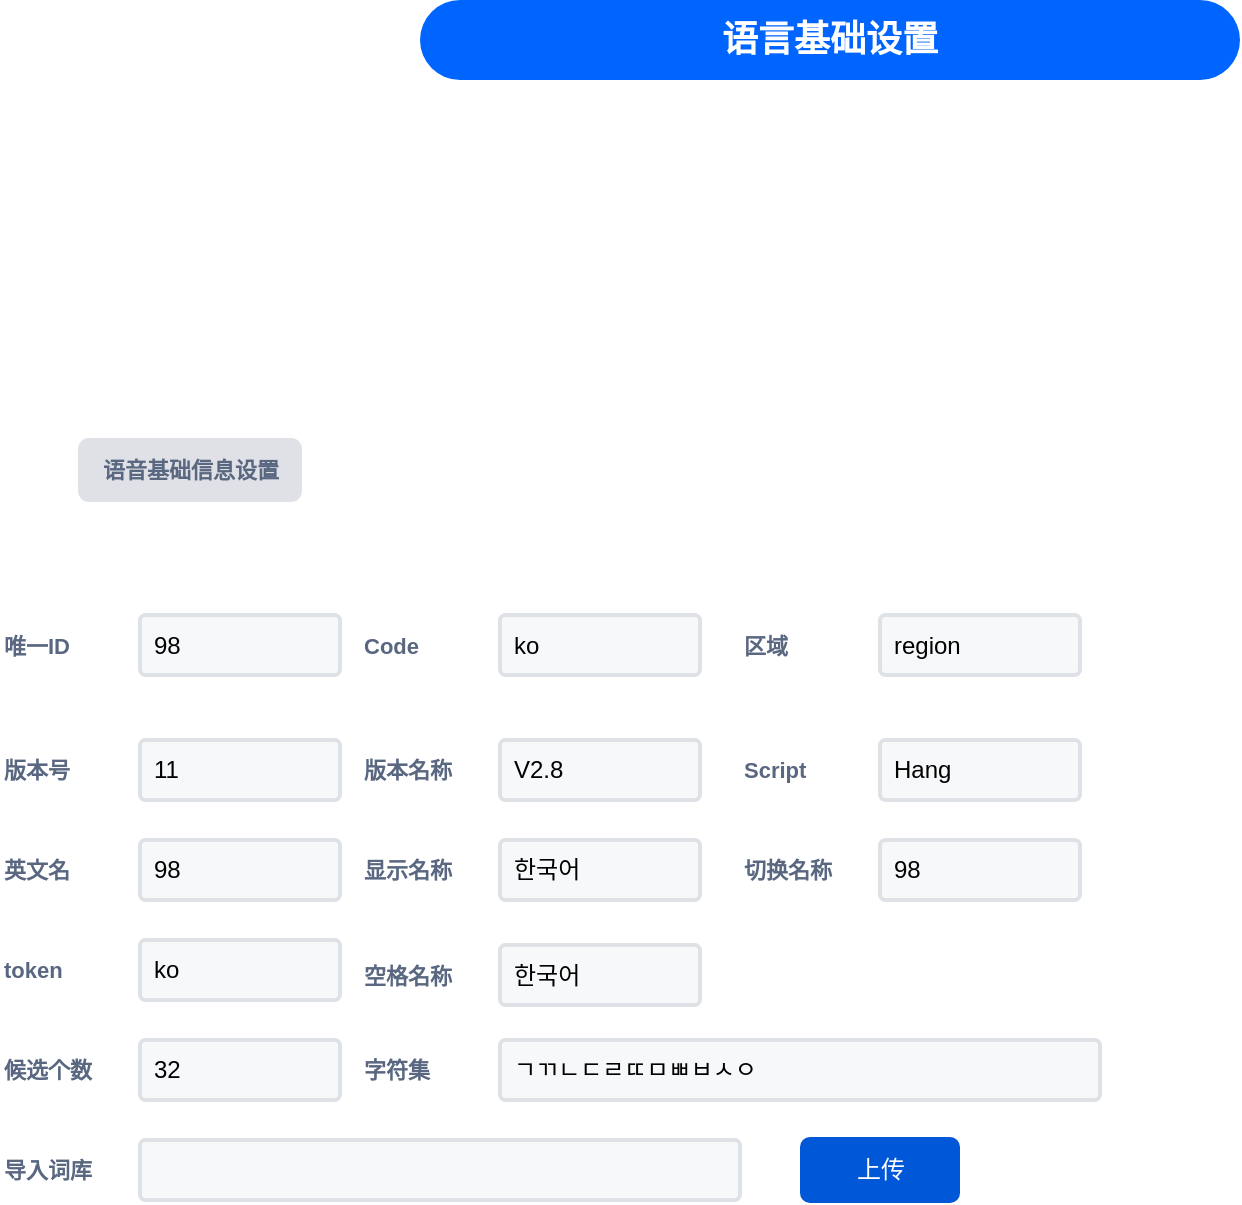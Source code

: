 <mxfile version="12.3.5" type="github" pages="1">
  <diagram id="9MN-6Ym-kLOUf6tvWToS" name="第 1 页">
    <mxGraphModel dx="1038" dy="572" grid="1" gridSize="10" guides="1" tooltips="1" connect="1" arrows="1" fold="1" page="1" pageScale="1" pageWidth="2339" pageHeight="3300" math="0" shadow="0">
      <root>
        <mxCell id="0"/>
        <mxCell id="1" parent="0"/>
        <mxCell id="dzB3Clg9ve9drLu7Sz4O-17" value="唯一ID" style="fillColor=none;strokeColor=none;html=1;fontSize=11;fontStyle=0;align=left;fontColor=#596780;fontStyle=1;fontSize=11" parent="1" vertex="1">
          <mxGeometry x="50" y="332.5" width="60" height="20" as="geometry"/>
        </mxCell>
        <mxCell id="dzB3Clg9ve9drLu7Sz4O-18" value="98" style="rounded=1;arcSize=9;fillColor=#F7F8F9;align=left;spacingLeft=5;strokeColor=#DEE1E6;html=1;strokeWidth=2;fontSize=12" parent="1" vertex="1">
          <mxGeometry x="120" y="327.5" width="100" height="30" as="geometry"/>
        </mxCell>
        <mxCell id="dzB3Clg9ve9drLu7Sz4O-19" value="Code" style="fillColor=none;strokeColor=none;html=1;fontSize=11;fontStyle=0;align=left;fontColor=#596780;fontStyle=1;fontSize=11" parent="1" vertex="1">
          <mxGeometry x="230" y="332.5" width="60" height="20" as="geometry"/>
        </mxCell>
        <mxCell id="dzB3Clg9ve9drLu7Sz4O-20" value="ko" style="rounded=1;arcSize=9;fillColor=#F7F8F9;align=left;spacingLeft=5;strokeColor=#DEE1E6;html=1;strokeWidth=2;fontSize=12" parent="1" vertex="1">
          <mxGeometry x="300" y="327.5" width="100" height="30" as="geometry"/>
        </mxCell>
        <mxCell id="dzB3Clg9ve9drLu7Sz4O-21" value="区域" style="fillColor=none;strokeColor=none;html=1;fontSize=11;fontStyle=0;align=left;fontColor=#596780;fontStyle=1;fontSize=11" parent="1" vertex="1">
          <mxGeometry x="420" y="332.5" width="60" height="20" as="geometry"/>
        </mxCell>
        <mxCell id="dzB3Clg9ve9drLu7Sz4O-22" value="region" style="rounded=1;arcSize=9;fillColor=#F7F8F9;align=left;spacingLeft=5;strokeColor=#DEE1E6;html=1;strokeWidth=2;fontSize=12" parent="1" vertex="1">
          <mxGeometry x="490" y="327.5" width="100" height="30" as="geometry"/>
        </mxCell>
        <mxCell id="dzB3Clg9ve9drLu7Sz4O-23" value="版本号" style="fillColor=none;strokeColor=none;html=1;fontSize=11;fontStyle=0;align=left;fontColor=#596780;fontStyle=1;fontSize=11" parent="1" vertex="1">
          <mxGeometry x="50" y="395" width="60" height="20" as="geometry"/>
        </mxCell>
        <mxCell id="dzB3Clg9ve9drLu7Sz4O-24" value="11" style="rounded=1;arcSize=9;fillColor=#F7F8F9;align=left;spacingLeft=5;strokeColor=#DEE1E6;html=1;strokeWidth=2;fontSize=12" parent="1" vertex="1">
          <mxGeometry x="120" y="390" width="100" height="30" as="geometry"/>
        </mxCell>
        <mxCell id="dzB3Clg9ve9drLu7Sz4O-25" value="版本名称" style="fillColor=none;strokeColor=none;html=1;fontSize=11;fontStyle=0;align=left;fontColor=#596780;fontStyle=1;fontSize=11" parent="1" vertex="1">
          <mxGeometry x="230" y="395" width="60" height="20" as="geometry"/>
        </mxCell>
        <mxCell id="dzB3Clg9ve9drLu7Sz4O-26" value="V2.8" style="rounded=1;arcSize=9;fillColor=#F7F8F9;align=left;spacingLeft=5;strokeColor=#DEE1E6;html=1;strokeWidth=2;fontSize=12" parent="1" vertex="1">
          <mxGeometry x="300" y="390" width="100" height="30" as="geometry"/>
        </mxCell>
        <mxCell id="dzB3Clg9ve9drLu7Sz4O-27" value="Script" style="fillColor=none;strokeColor=none;html=1;fontSize=11;fontStyle=0;align=left;fontColor=#596780;fontStyle=1;fontSize=11" parent="1" vertex="1">
          <mxGeometry x="420" y="395" width="60" height="20" as="geometry"/>
        </mxCell>
        <mxCell id="dzB3Clg9ve9drLu7Sz4O-28" value="Hang" style="rounded=1;arcSize=9;fillColor=#F7F8F9;align=left;spacingLeft=5;strokeColor=#DEE1E6;html=1;strokeWidth=2;fontSize=12" parent="1" vertex="1">
          <mxGeometry x="490" y="390" width="100" height="30" as="geometry"/>
        </mxCell>
        <mxCell id="dzB3Clg9ve9drLu7Sz4O-29" value="英文名" style="fillColor=none;strokeColor=none;html=1;fontSize=11;fontStyle=0;align=left;fontColor=#596780;fontStyle=1;fontSize=11" parent="1" vertex="1">
          <mxGeometry x="50" y="445" width="60" height="20" as="geometry"/>
        </mxCell>
        <mxCell id="dzB3Clg9ve9drLu7Sz4O-30" value="98" style="rounded=1;arcSize=9;fillColor=#F7F8F9;align=left;spacingLeft=5;strokeColor=#DEE1E6;html=1;strokeWidth=2;fontSize=12" parent="1" vertex="1">
          <mxGeometry x="120" y="440" width="100" height="30" as="geometry"/>
        </mxCell>
        <mxCell id="dzB3Clg9ve9drLu7Sz4O-31" value="显示名称" style="fillColor=none;strokeColor=none;html=1;fontSize=11;fontStyle=0;align=left;fontColor=#596780;fontStyle=1;fontSize=11" parent="1" vertex="1">
          <mxGeometry x="230" y="445" width="60" height="20" as="geometry"/>
        </mxCell>
        <mxCell id="dzB3Clg9ve9drLu7Sz4O-32" value="한국어" style="rounded=1;arcSize=9;fillColor=#F7F8F9;align=left;spacingLeft=5;strokeColor=#DEE1E6;html=1;strokeWidth=2;fontSize=12" parent="1" vertex="1">
          <mxGeometry x="300" y="440" width="100" height="30" as="geometry"/>
        </mxCell>
        <mxCell id="dzB3Clg9ve9drLu7Sz4O-33" value="切换名称" style="fillColor=none;strokeColor=none;html=1;fontSize=11;fontStyle=0;align=left;fontColor=#596780;fontStyle=1;fontSize=11" parent="1" vertex="1">
          <mxGeometry x="420" y="445" width="60" height="20" as="geometry"/>
        </mxCell>
        <mxCell id="dzB3Clg9ve9drLu7Sz4O-34" value="98" style="rounded=1;arcSize=9;fillColor=#F7F8F9;align=left;spacingLeft=5;strokeColor=#DEE1E6;html=1;strokeWidth=2;fontSize=12" parent="1" vertex="1">
          <mxGeometry x="490" y="440" width="100" height="30" as="geometry"/>
        </mxCell>
        <mxCell id="dzB3Clg9ve9drLu7Sz4O-35" value="token" style="fillColor=none;strokeColor=none;html=1;fontSize=11;fontStyle=0;align=left;fontColor=#596780;fontStyle=1;fontSize=11" parent="1" vertex="1">
          <mxGeometry x="50" y="495" width="60" height="20" as="geometry"/>
        </mxCell>
        <mxCell id="dzB3Clg9ve9drLu7Sz4O-36" value="ko" style="rounded=1;arcSize=9;fillColor=#F7F8F9;align=left;spacingLeft=5;strokeColor=#DEE1E6;html=1;strokeWidth=2;fontSize=12" parent="1" vertex="1">
          <mxGeometry x="120" y="490" width="100" height="30" as="geometry"/>
        </mxCell>
        <mxCell id="dzB3Clg9ve9drLu7Sz4O-37" value="候选个数" style="fillColor=none;strokeColor=none;html=1;fontSize=11;fontStyle=0;align=left;fontColor=#596780;fontStyle=1;fontSize=11" parent="1" vertex="1">
          <mxGeometry x="50" y="545" width="60" height="20" as="geometry"/>
        </mxCell>
        <mxCell id="dzB3Clg9ve9drLu7Sz4O-38" value="32" style="rounded=1;arcSize=9;fillColor=#F7F8F9;align=left;spacingLeft=5;strokeColor=#DEE1E6;html=1;strokeWidth=2;fontSize=12" parent="1" vertex="1">
          <mxGeometry x="120" y="540" width="100" height="30" as="geometry"/>
        </mxCell>
        <mxCell id="dzB3Clg9ve9drLu7Sz4O-39" value="字符集" style="fillColor=none;strokeColor=none;html=1;fontSize=11;fontStyle=0;align=left;fontColor=#596780;fontStyle=1;fontSize=11" parent="1" vertex="1">
          <mxGeometry x="230" y="545" width="60" height="20" as="geometry"/>
        </mxCell>
        <mxCell id="dzB3Clg9ve9drLu7Sz4O-40" value="ㄱㄲㄴㄷㄹㄸㅁㅃㅂㅅㅇ" style="rounded=1;arcSize=9;fillColor=#F7F8F9;align=left;spacingLeft=5;strokeColor=#DEE1E6;html=1;strokeWidth=2;fontSize=12" parent="1" vertex="1">
          <mxGeometry x="300" y="540" width="300" height="30" as="geometry"/>
        </mxCell>
        <mxCell id="dzB3Clg9ve9drLu7Sz4O-43" value="空格名称" style="fillColor=none;strokeColor=none;html=1;fontSize=11;fontStyle=0;align=left;fontColor=#596780;fontStyle=1;fontSize=11" parent="1" vertex="1">
          <mxGeometry x="230" y="497.5" width="60" height="20" as="geometry"/>
        </mxCell>
        <mxCell id="dzB3Clg9ve9drLu7Sz4O-44" value="한국어" style="rounded=1;arcSize=9;fillColor=#F7F8F9;align=left;spacingLeft=5;strokeColor=#DEE1E6;html=1;strokeWidth=2;fontSize=12" parent="1" vertex="1">
          <mxGeometry x="300" y="492.5" width="100" height="30" as="geometry"/>
        </mxCell>
        <mxCell id="dzB3Clg9ve9drLu7Sz4O-47" value="导入词库" style="fillColor=none;strokeColor=none;html=1;fontSize=11;fontStyle=0;align=left;fontColor=#596780;fontStyle=1;fontSize=11" parent="1" vertex="1">
          <mxGeometry x="50" y="595" width="60" height="20" as="geometry"/>
        </mxCell>
        <mxCell id="dzB3Clg9ve9drLu7Sz4O-48" value="" style="rounded=1;arcSize=9;fillColor=#F7F8F9;align=left;spacingLeft=5;strokeColor=#DEE1E6;html=1;strokeWidth=2;fontSize=12" parent="1" vertex="1">
          <mxGeometry x="120" y="590" width="300" height="30" as="geometry"/>
        </mxCell>
        <mxCell id="dzB3Clg9ve9drLu7Sz4O-50" value="上传" style="rounded=1;fillColor=#0057D8;align=center;strokeColor=none;html=1;fontColor=#ffffff;fontSize=12" parent="1" vertex="1">
          <mxGeometry x="450" y="588.5" width="80" height="33" as="geometry"/>
        </mxCell>
        <mxCell id="dzB3Clg9ve9drLu7Sz4O-52" value="&lt;span style=&quot;color: rgb(89 , 103 , 128) ; font-size: 11px ; text-align: left&quot;&gt;语音基础信息设置&lt;/span&gt;" style="dashed=0;html=1;rounded=1;fillColor=#DFE1E6;strokeColor=#DFE1E6;fontSize=12;align=center;fontStyle=1;strokeWidth=2;fontColor=#42526E" parent="1" vertex="1">
          <mxGeometry x="90" y="240" width="110" height="30" as="geometry"/>
        </mxCell>
        <mxCell id="W4fFQJ_pMEOItKrzQJDj-1" value="语言基础设置" style="rounded=1;fillColor=#0065FF;strokeColor=none;html=1;fontColor=#ffffff;align=center;verticalAlign=middle;whiteSpace=wrap;fontSize=18;fontStyle=1;arcSize=50" vertex="1" parent="1">
          <mxGeometry x="260" y="20" width="410" height="40" as="geometry"/>
        </mxCell>
      </root>
    </mxGraphModel>
  </diagram>
</mxfile>
